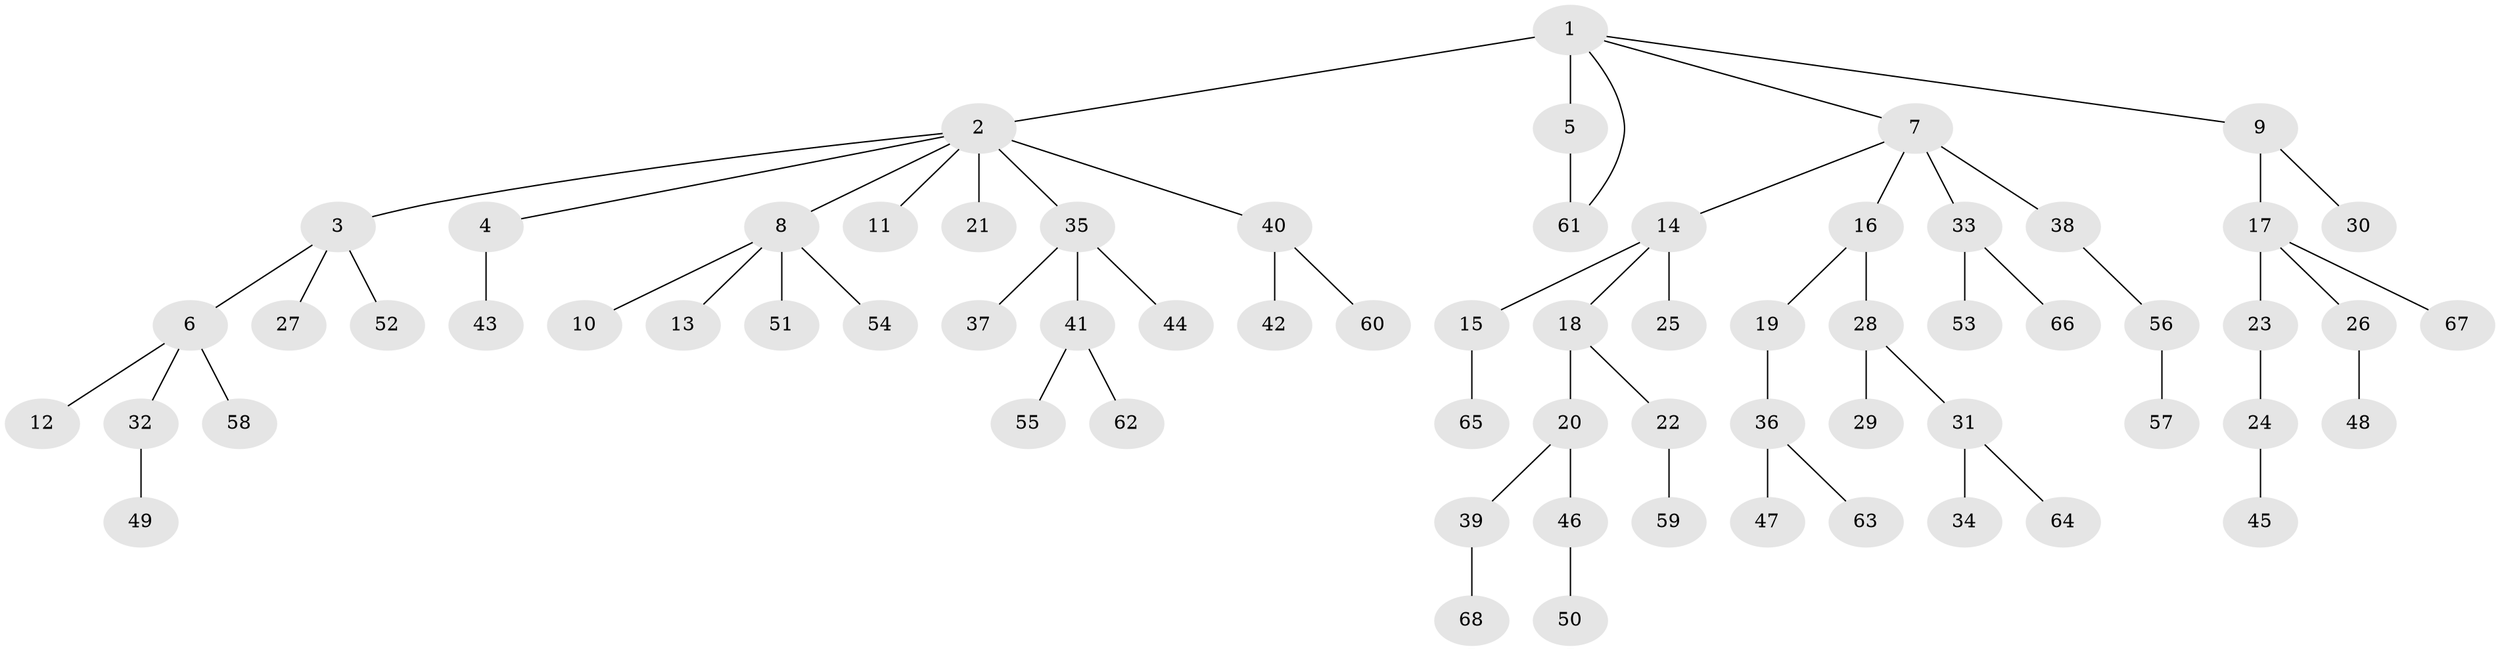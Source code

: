 // original degree distribution, {4: 0.05303030303030303, 8: 0.007575757575757576, 5: 0.03787878787878788, 6: 0.015151515151515152, 3: 0.12121212121212122, 2: 0.3181818181818182, 1: 0.44696969696969696}
// Generated by graph-tools (version 1.1) at 2025/48/03/04/25 22:48:44]
// undirected, 68 vertices, 68 edges
graph export_dot {
  node [color=gray90,style=filled];
  1;
  2;
  3;
  4;
  5;
  6;
  7;
  8;
  9;
  10;
  11;
  12;
  13;
  14;
  15;
  16;
  17;
  18;
  19;
  20;
  21;
  22;
  23;
  24;
  25;
  26;
  27;
  28;
  29;
  30;
  31;
  32;
  33;
  34;
  35;
  36;
  37;
  38;
  39;
  40;
  41;
  42;
  43;
  44;
  45;
  46;
  47;
  48;
  49;
  50;
  51;
  52;
  53;
  54;
  55;
  56;
  57;
  58;
  59;
  60;
  61;
  62;
  63;
  64;
  65;
  66;
  67;
  68;
  1 -- 2 [weight=1.0];
  1 -- 5 [weight=3.0];
  1 -- 7 [weight=1.0];
  1 -- 9 [weight=1.0];
  1 -- 61 [weight=1.0];
  2 -- 3 [weight=1.0];
  2 -- 4 [weight=1.0];
  2 -- 8 [weight=1.0];
  2 -- 11 [weight=1.0];
  2 -- 21 [weight=2.0];
  2 -- 35 [weight=1.0];
  2 -- 40 [weight=1.0];
  3 -- 6 [weight=1.0];
  3 -- 27 [weight=1.0];
  3 -- 52 [weight=1.0];
  4 -- 43 [weight=2.0];
  5 -- 61 [weight=1.0];
  6 -- 12 [weight=1.0];
  6 -- 32 [weight=1.0];
  6 -- 58 [weight=2.0];
  7 -- 14 [weight=1.0];
  7 -- 16 [weight=1.0];
  7 -- 33 [weight=1.0];
  7 -- 38 [weight=2.0];
  8 -- 10 [weight=1.0];
  8 -- 13 [weight=1.0];
  8 -- 51 [weight=1.0];
  8 -- 54 [weight=1.0];
  9 -- 17 [weight=1.0];
  9 -- 30 [weight=1.0];
  14 -- 15 [weight=1.0];
  14 -- 18 [weight=1.0];
  14 -- 25 [weight=1.0];
  15 -- 65 [weight=1.0];
  16 -- 19 [weight=1.0];
  16 -- 28 [weight=1.0];
  17 -- 23 [weight=2.0];
  17 -- 26 [weight=1.0];
  17 -- 67 [weight=1.0];
  18 -- 20 [weight=2.0];
  18 -- 22 [weight=1.0];
  19 -- 36 [weight=1.0];
  20 -- 39 [weight=1.0];
  20 -- 46 [weight=1.0];
  22 -- 59 [weight=1.0];
  23 -- 24 [weight=1.0];
  24 -- 45 [weight=1.0];
  26 -- 48 [weight=1.0];
  28 -- 29 [weight=3.0];
  28 -- 31 [weight=1.0];
  31 -- 34 [weight=1.0];
  31 -- 64 [weight=1.0];
  32 -- 49 [weight=2.0];
  33 -- 53 [weight=2.0];
  33 -- 66 [weight=1.0];
  35 -- 37 [weight=1.0];
  35 -- 41 [weight=1.0];
  35 -- 44 [weight=1.0];
  36 -- 47 [weight=1.0];
  36 -- 63 [weight=1.0];
  38 -- 56 [weight=1.0];
  39 -- 68 [weight=1.0];
  40 -- 42 [weight=1.0];
  40 -- 60 [weight=1.0];
  41 -- 55 [weight=1.0];
  41 -- 62 [weight=1.0];
  46 -- 50 [weight=1.0];
  56 -- 57 [weight=1.0];
}
